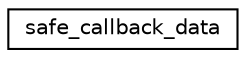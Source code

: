 digraph "Graphical Class Hierarchy"
{
 // LATEX_PDF_SIZE
  edge [fontname="Helvetica",fontsize="10",labelfontname="Helvetica",labelfontsize="10"];
  node [fontname="Helvetica",fontsize="10",shape=record];
  rankdir="LR";
  Node0 [label="safe_callback_data",height=0.2,width=0.4,color="black", fillcolor="white", style="filled",URL="$structsafe__callback__data.html",tooltip=" "];
}
